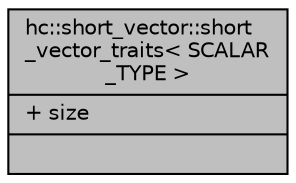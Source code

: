 digraph "hc::short_vector::short_vector_traits&lt; SCALAR_TYPE &gt;"
{
  edge [fontname="Helvetica",fontsize="10",labelfontname="Helvetica",labelfontsize="10"];
  node [fontname="Helvetica",fontsize="10",shape=record];
  Node1 [label="{hc::short_vector::short\l_vector_traits\< SCALAR\l_TYPE \>\n|+ size\l|}",height=0.2,width=0.4,color="black", fillcolor="grey75", style="filled", fontcolor="black"];
}
